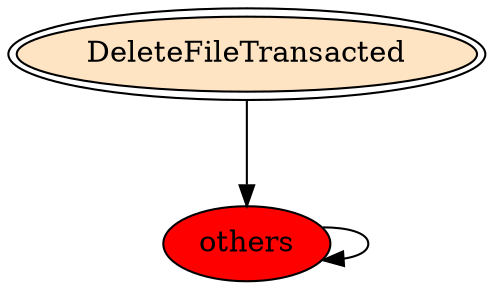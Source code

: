 digraph "./REPORTS/6681/API_PER_CATEGORY/DeleteFileTransacted.exe_1536_Files and I_O (Local file system)_API_per_Category_Transition_Matrix" {
	DeleteFileTransacted [label=DeleteFileTransacted fillcolor=bisque peripheries=2 style=filled]
	others [label=others fillcolor=red style=filled]
	DeleteFileTransacted -> others [label=1.0 fontcolor=white]
	others -> others [label=1.0 fontcolor=white]
}
